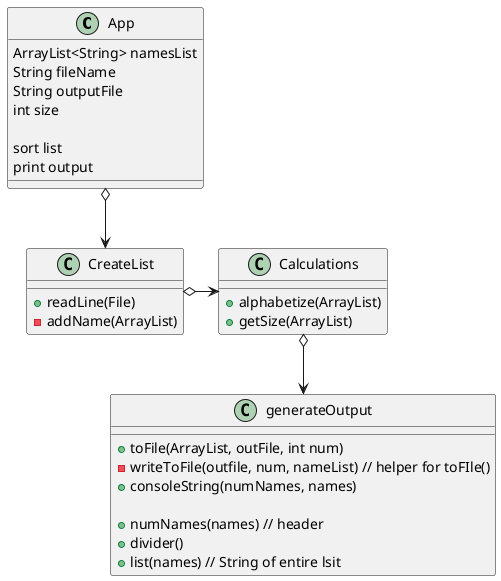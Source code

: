 @startuml

class App{
    ArrayList<String> namesList
    String fileName
    String outputFile
    int size

    sort list
    print output
}

class CreateList {

    + readLine(File)
    - addName(ArrayList)
}

class Calculations {
    + alphabetize(ArrayList)
    + getSize(ArrayList)
}

class generateOutput {
    + toFile(ArrayList, outFile, int num)
    - writeToFile(outfile, num, nameList) // helper for toFIle()
    + consoleString(numNames, names)

    + numNames(names) // header
    + divider()
    + list(names) // String of entire lsit
}

App o--> CreateList
CreateList o-> Calculations
Calculations o--> generateOutput
@enduml